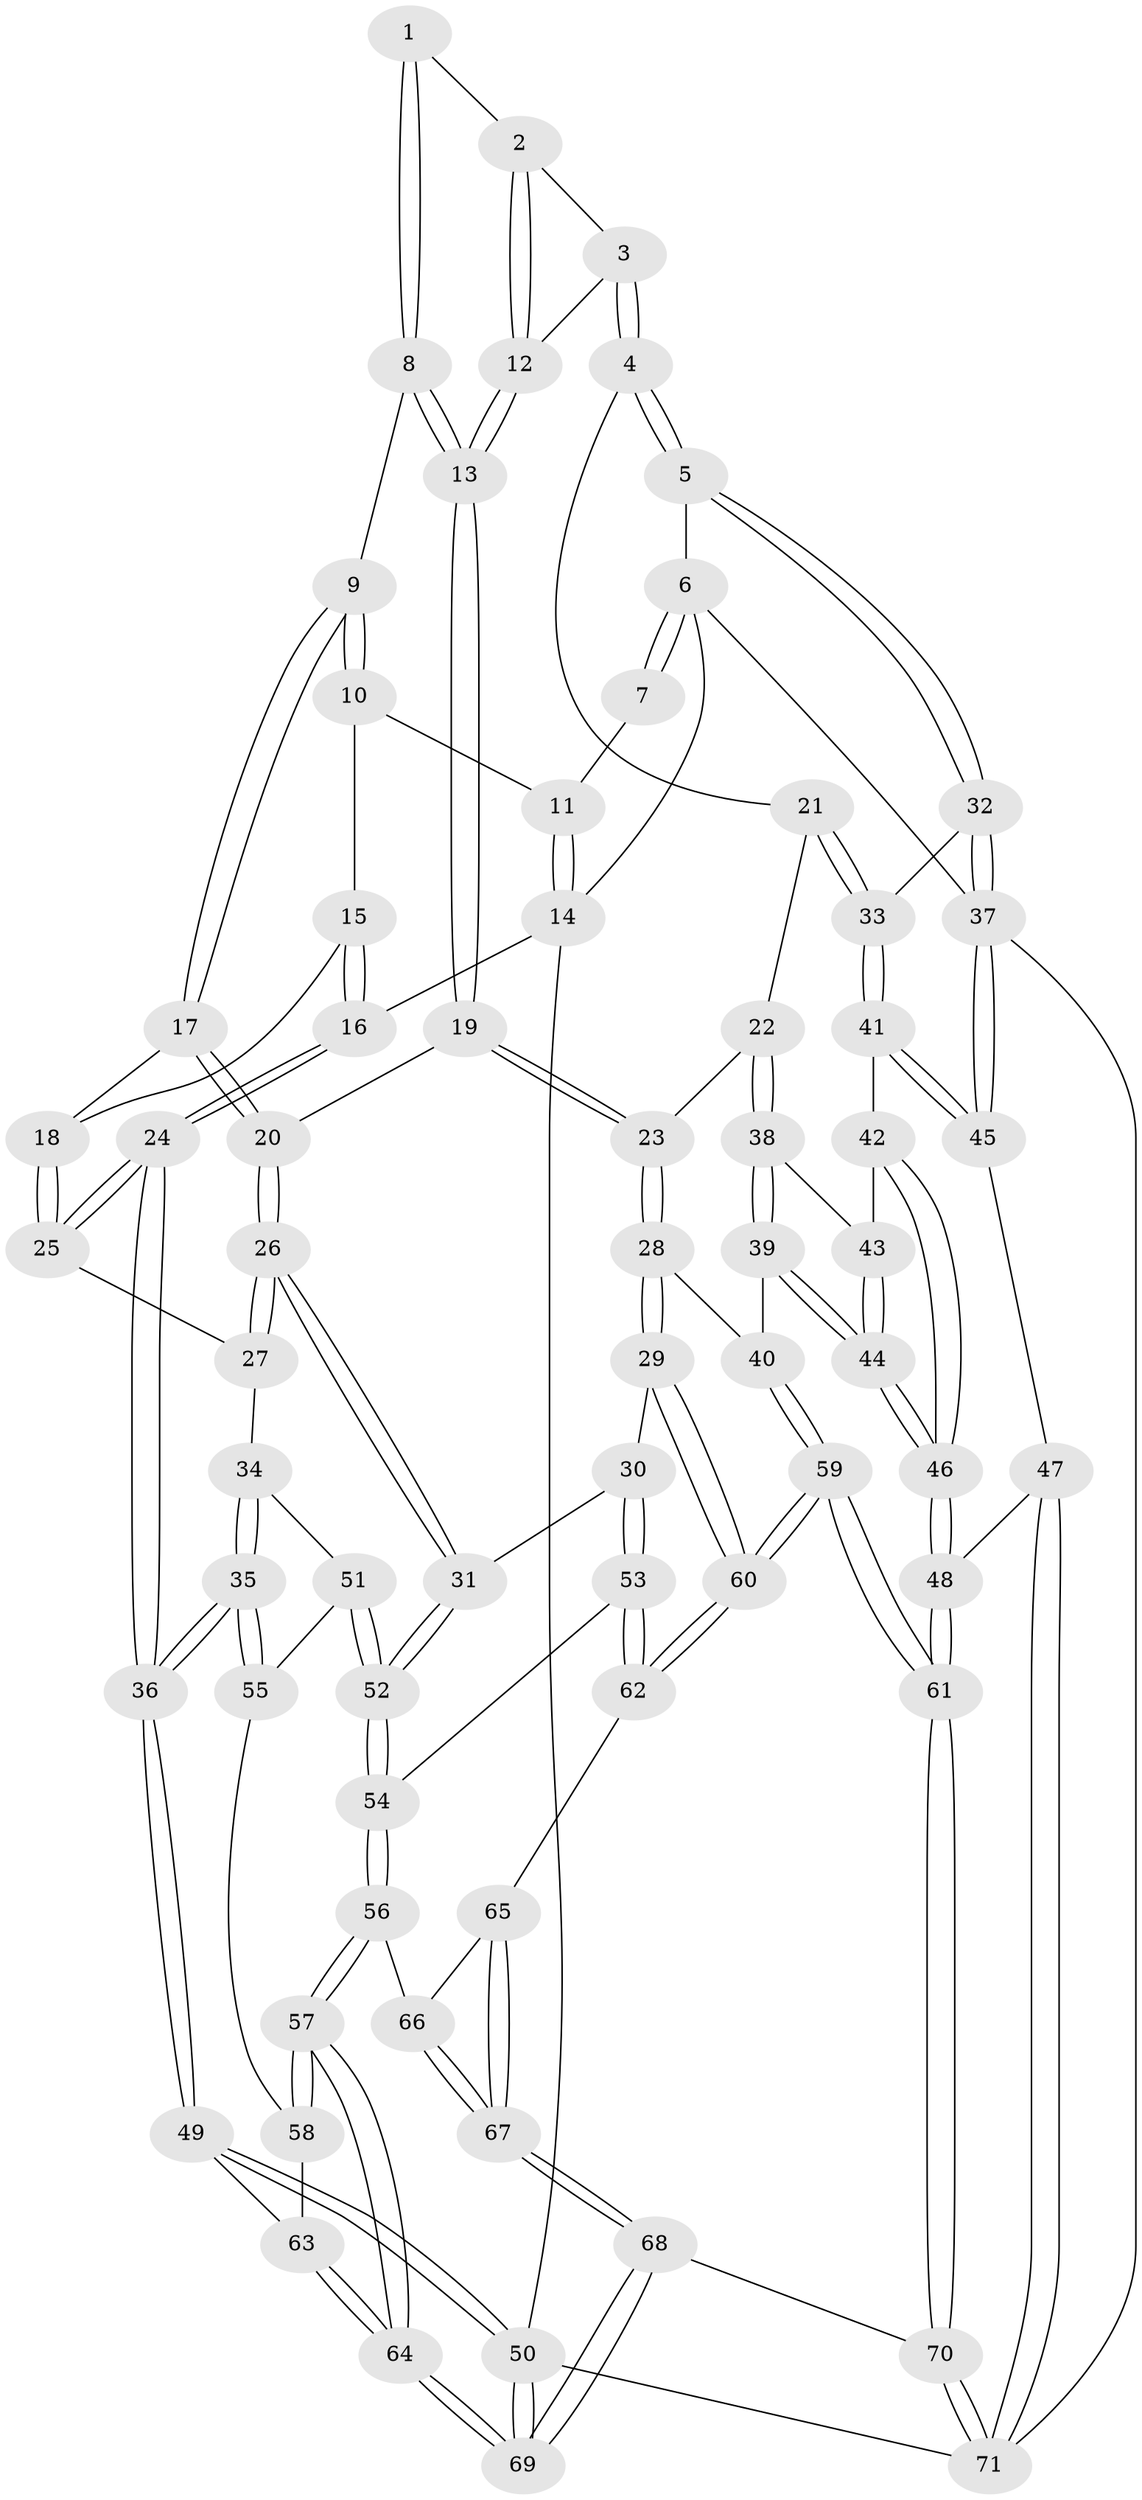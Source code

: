 // Generated by graph-tools (version 1.1) at 2025/11/02/27/25 16:11:54]
// undirected, 71 vertices, 174 edges
graph export_dot {
graph [start="1"]
  node [color=gray90,style=filled];
  1 [pos="+0.40632596939953036+0.010720590479568031"];
  2 [pos="+0.4339773663781642+0.046775049680547194"];
  3 [pos="+0.7773102214983866+0.0687153131613409"];
  4 [pos="+0.9704614094472162+0"];
  5 [pos="+1+0"];
  6 [pos="+1+0"];
  7 [pos="+0.3317155131858562+0"];
  8 [pos="+0.3446945410470209+0.17904947556702347"];
  9 [pos="+0.2638145422110778+0.22905099148972916"];
  10 [pos="+0.1864304243545468+0.08031877056986056"];
  11 [pos="+0.17514209296067046+0"];
  12 [pos="+0.515991671695885+0.22994101273416717"];
  13 [pos="+0.4992895456548091+0.3116791767102431"];
  14 [pos="+0+0"];
  15 [pos="+0.11434026273497705+0.2116831261841606"];
  16 [pos="+0+0.09427057500958125"];
  17 [pos="+0.28759743408741495+0.35722399451383297"];
  18 [pos="+0.09844563930377254+0.3309344040063537"];
  19 [pos="+0.4979250670551035+0.32434571683222235"];
  20 [pos="+0.31096818196059955+0.3774866126714704"];
  21 [pos="+0.6810161850736066+0.3969115927789541"];
  22 [pos="+0.6625315763570254+0.4190323988650959"];
  23 [pos="+0.5913270084264479+0.4075050763858349"];
  24 [pos="+0+0.36935788030716404"];
  25 [pos="+0+0.3871306322664335"];
  26 [pos="+0.2766284878546938+0.5365928883195616"];
  27 [pos="+0.054102434064953554+0.46921782039129933"];
  28 [pos="+0.4725782429023545+0.647176741957906"];
  29 [pos="+0.4437315707617731+0.6567830191147128"];
  30 [pos="+0.4125690817732912+0.6474165029282403"];
  31 [pos="+0.28384798648721427+0.5910713222713619"];
  32 [pos="+1+0.2891902050103093"];
  33 [pos="+1+0.321495535581424"];
  34 [pos="+0.0799110044591464+0.610357952731164"];
  35 [pos="+0+0.657996085316358"];
  36 [pos="+0+0.6613684720120662"];
  37 [pos="+1+0.7840652283519266"];
  38 [pos="+0.6641620161481447+0.42081091584148866"];
  39 [pos="+0.6400487528500667+0.6981720492121415"];
  40 [pos="+0.5921639880535846+0.6973585165992797"];
  41 [pos="+0.8694433410487326+0.5094888791030233"];
  42 [pos="+0.817441033340045+0.5162365542830034"];
  43 [pos="+0.7547232891286293+0.4841881460534566"];
  44 [pos="+0.6606077338388906+0.7060693231777695"];
  45 [pos="+1+0.7842393282243066"];
  46 [pos="+0.7674182221547362+0.7683208447469538"];
  47 [pos="+0.8655828093883899+0.8358546230850517"];
  48 [pos="+0.7828773251722979+0.793047423027913"];
  49 [pos="+0+0.747457612581504"];
  50 [pos="+0+1"];
  51 [pos="+0.17638207226771493+0.6630494892147647"];
  52 [pos="+0.21073310639860832+0.6602351055307555"];
  53 [pos="+0.3173446839498317+0.8006785188758144"];
  54 [pos="+0.2174561702359263+0.7046677019192619"];
  55 [pos="+0.10493945677693944+0.7205541892084621"];
  56 [pos="+0.20292020411715567+0.8348689343838664"];
  57 [pos="+0.1400358175289256+0.8598468593654324"];
  58 [pos="+0.08470058749251734+0.7600979000039447"];
  59 [pos="+0.525548002563898+0.9679412907628598"];
  60 [pos="+0.436911716831907+0.8716520412364688"];
  61 [pos="+0.5266619809149431+0.9698875466339653"];
  62 [pos="+0.34095506663613895+0.8679211347245043"];
  63 [pos="+0.059791242793013455+0.7757281155773829"];
  64 [pos="+0.028780739373393774+0.9794491618033314"];
  65 [pos="+0.33140245289982356+0.8720762635466137"];
  66 [pos="+0.22945318477958127+0.857815497839782"];
  67 [pos="+0.19735230972343015+1"];
  68 [pos="+0.17593975347142352+1"];
  69 [pos="+0+1"];
  70 [pos="+0.5288848538680093+1"];
  71 [pos="+0.7895723192358752+1"];
  1 -- 2;
  1 -- 8;
  1 -- 8;
  2 -- 3;
  2 -- 12;
  2 -- 12;
  3 -- 4;
  3 -- 4;
  3 -- 12;
  4 -- 5;
  4 -- 5;
  4 -- 21;
  5 -- 6;
  5 -- 32;
  5 -- 32;
  6 -- 7;
  6 -- 7;
  6 -- 14;
  6 -- 37;
  7 -- 11;
  8 -- 9;
  8 -- 13;
  8 -- 13;
  9 -- 10;
  9 -- 10;
  9 -- 17;
  9 -- 17;
  10 -- 11;
  10 -- 15;
  11 -- 14;
  11 -- 14;
  12 -- 13;
  12 -- 13;
  13 -- 19;
  13 -- 19;
  14 -- 16;
  14 -- 50;
  15 -- 16;
  15 -- 16;
  15 -- 18;
  16 -- 24;
  16 -- 24;
  17 -- 18;
  17 -- 20;
  17 -- 20;
  18 -- 25;
  18 -- 25;
  19 -- 20;
  19 -- 23;
  19 -- 23;
  20 -- 26;
  20 -- 26;
  21 -- 22;
  21 -- 33;
  21 -- 33;
  22 -- 23;
  22 -- 38;
  22 -- 38;
  23 -- 28;
  23 -- 28;
  24 -- 25;
  24 -- 25;
  24 -- 36;
  24 -- 36;
  25 -- 27;
  26 -- 27;
  26 -- 27;
  26 -- 31;
  26 -- 31;
  27 -- 34;
  28 -- 29;
  28 -- 29;
  28 -- 40;
  29 -- 30;
  29 -- 60;
  29 -- 60;
  30 -- 31;
  30 -- 53;
  30 -- 53;
  31 -- 52;
  31 -- 52;
  32 -- 33;
  32 -- 37;
  32 -- 37;
  33 -- 41;
  33 -- 41;
  34 -- 35;
  34 -- 35;
  34 -- 51;
  35 -- 36;
  35 -- 36;
  35 -- 55;
  35 -- 55;
  36 -- 49;
  36 -- 49;
  37 -- 45;
  37 -- 45;
  37 -- 71;
  38 -- 39;
  38 -- 39;
  38 -- 43;
  39 -- 40;
  39 -- 44;
  39 -- 44;
  40 -- 59;
  40 -- 59;
  41 -- 42;
  41 -- 45;
  41 -- 45;
  42 -- 43;
  42 -- 46;
  42 -- 46;
  43 -- 44;
  43 -- 44;
  44 -- 46;
  44 -- 46;
  45 -- 47;
  46 -- 48;
  46 -- 48;
  47 -- 48;
  47 -- 71;
  47 -- 71;
  48 -- 61;
  48 -- 61;
  49 -- 50;
  49 -- 50;
  49 -- 63;
  50 -- 69;
  50 -- 69;
  50 -- 71;
  51 -- 52;
  51 -- 52;
  51 -- 55;
  52 -- 54;
  52 -- 54;
  53 -- 54;
  53 -- 62;
  53 -- 62;
  54 -- 56;
  54 -- 56;
  55 -- 58;
  56 -- 57;
  56 -- 57;
  56 -- 66;
  57 -- 58;
  57 -- 58;
  57 -- 64;
  57 -- 64;
  58 -- 63;
  59 -- 60;
  59 -- 60;
  59 -- 61;
  59 -- 61;
  60 -- 62;
  60 -- 62;
  61 -- 70;
  61 -- 70;
  62 -- 65;
  63 -- 64;
  63 -- 64;
  64 -- 69;
  64 -- 69;
  65 -- 66;
  65 -- 67;
  65 -- 67;
  66 -- 67;
  66 -- 67;
  67 -- 68;
  67 -- 68;
  68 -- 69;
  68 -- 69;
  68 -- 70;
  70 -- 71;
  70 -- 71;
}
